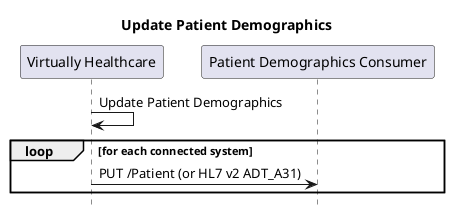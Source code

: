 @startuml

hide footbox

title "Update Patient Demographics"


participant "Virtually Healthcare" as provider
participant "Patient Demographics Consumer" as pas


provider -> provider: Update Patient Demographics
loop for each connected system
provider -> pas: PUT /Patient (or HL7 v2 ADT_A31)
end

@enduml
